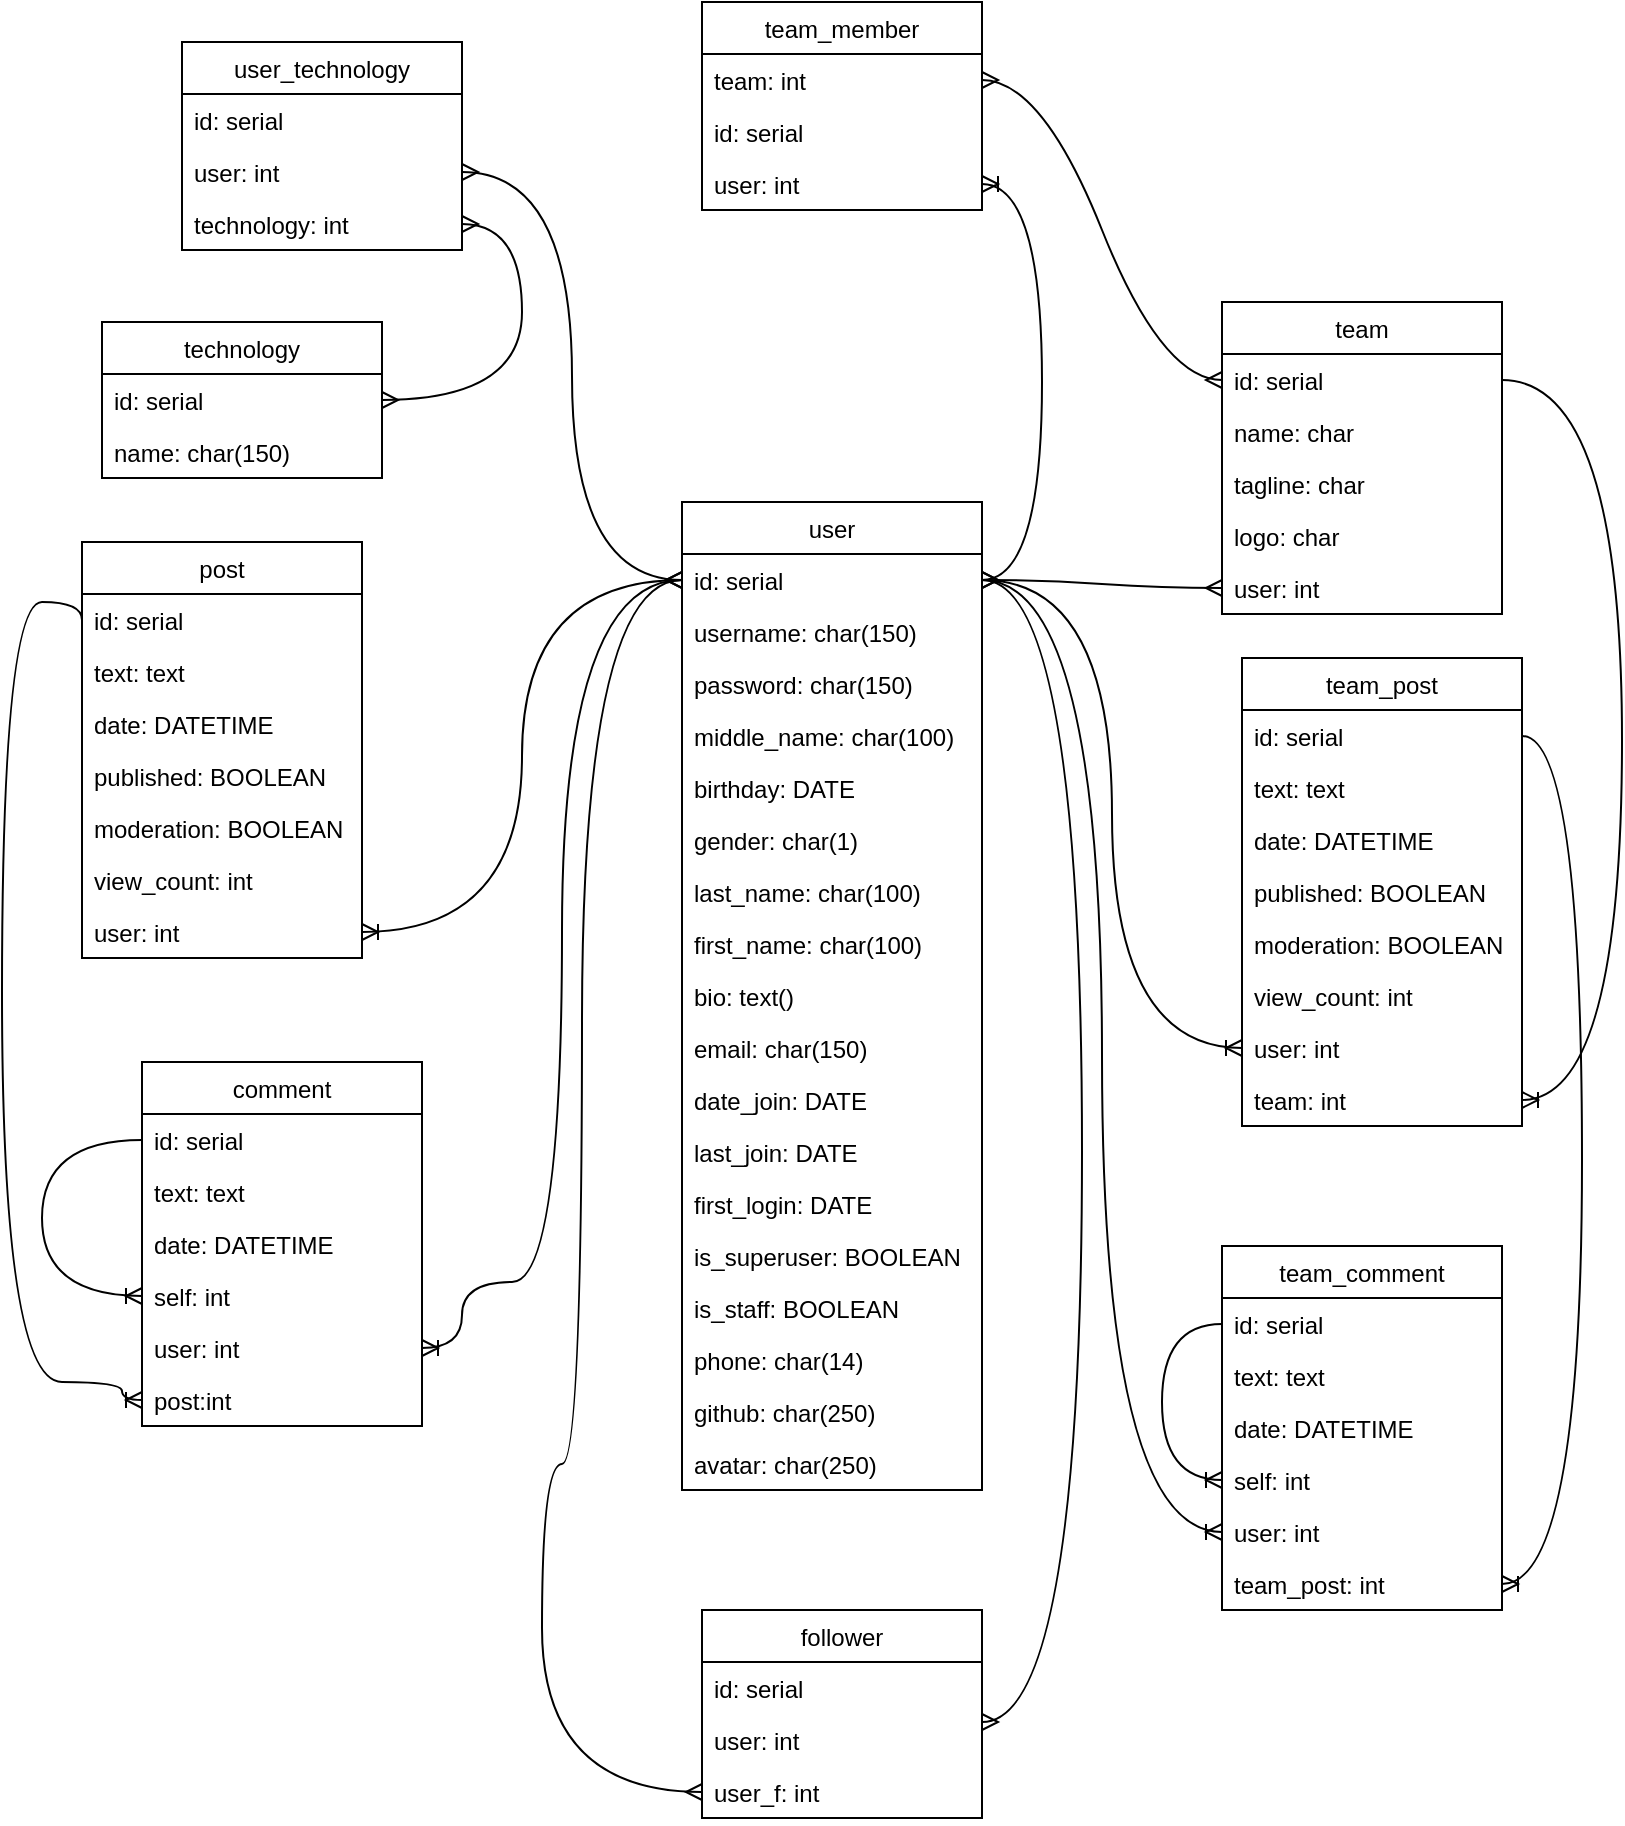 <mxfile version="21.1.1" type="github">
  <diagram name="Page-1" id="c4acf3e9-155e-7222-9cf6-157b1a14988f">
    <mxGraphModel dx="1674" dy="1888" grid="1" gridSize="10" guides="1" tooltips="1" connect="1" arrows="1" fold="1" page="1" pageScale="1" pageWidth="850" pageHeight="1100" background="none" math="0" shadow="0">
      <root>
        <mxCell id="0" />
        <mxCell id="1" parent="0" />
        <object label="user" avatar="char(250)" id="QT2d1rO1spnCva16nApe-1">
          <mxCell style="swimlane;fontStyle=0;childLayout=stackLayout;horizontal=1;startSize=26;fillColor=none;horizontalStack=0;resizeParent=1;resizeParentMax=0;resizeLast=0;collapsible=1;marginBottom=0;" parent="1" vertex="1">
            <mxGeometry x="360" y="60" width="150" height="494" as="geometry" />
          </mxCell>
        </object>
        <mxCell id="QT2d1rO1spnCva16nApe-2" value="id: serial" style="text;strokeColor=none;fillColor=none;align=left;verticalAlign=top;spacingLeft=4;spacingRight=4;overflow=hidden;rotatable=0;points=[[0,0.5],[1,0.5]];portConstraint=eastwest;" parent="QT2d1rO1spnCva16nApe-1" vertex="1">
          <mxGeometry y="26" width="150" height="26" as="geometry" />
        </mxCell>
        <mxCell id="QT2d1rO1spnCva16nApe-3" value="username: char(150)" style="text;strokeColor=none;fillColor=none;align=left;verticalAlign=top;spacingLeft=4;spacingRight=4;overflow=hidden;rotatable=0;points=[[0,0.5],[1,0.5]];portConstraint=eastwest;" parent="QT2d1rO1spnCva16nApe-1" vertex="1">
          <mxGeometry y="52" width="150" height="26" as="geometry" />
        </mxCell>
        <mxCell id="XUlkwa4qAk9UDVguBRfK-6" value="password: char(150)" style="text;strokeColor=none;fillColor=none;align=left;verticalAlign=top;spacingLeft=4;spacingRight=4;overflow=hidden;rotatable=0;points=[[0,0.5],[1,0.5]];portConstraint=eastwest;" parent="QT2d1rO1spnCva16nApe-1" vertex="1">
          <mxGeometry y="78" width="150" height="26" as="geometry" />
        </mxCell>
        <mxCell id="bsMIrbHfjoFy4DHhYpys-8" value="middle_name: char(100)" style="text;strokeColor=none;fillColor=none;align=left;verticalAlign=top;spacingLeft=4;spacingRight=4;overflow=hidden;rotatable=0;points=[[0,0.5],[1,0.5]];portConstraint=eastwest;" parent="QT2d1rO1spnCva16nApe-1" vertex="1">
          <mxGeometry y="104" width="150" height="26" as="geometry" />
        </mxCell>
        <mxCell id="bsMIrbHfjoFy4DHhYpys-11" value="birthday: DATE" style="text;strokeColor=none;fillColor=none;align=left;verticalAlign=top;spacingLeft=4;spacingRight=4;overflow=hidden;rotatable=0;points=[[0,0.5],[1,0.5]];portConstraint=eastwest;" parent="QT2d1rO1spnCva16nApe-1" vertex="1">
          <mxGeometry y="130" width="150" height="26" as="geometry" />
        </mxCell>
        <mxCell id="bsMIrbHfjoFy4DHhYpys-7" value="gender: char(1)" style="text;strokeColor=none;fillColor=none;align=left;verticalAlign=top;spacingLeft=4;spacingRight=4;overflow=hidden;rotatable=0;points=[[0,0.5],[1,0.5]];portConstraint=eastwest;" parent="QT2d1rO1spnCva16nApe-1" vertex="1">
          <mxGeometry y="156" width="150" height="26" as="geometry" />
        </mxCell>
        <mxCell id="bsMIrbHfjoFy4DHhYpys-12" value="last_name: char(100)" style="text;strokeColor=none;fillColor=none;align=left;verticalAlign=top;spacingLeft=4;spacingRight=4;overflow=hidden;rotatable=0;points=[[0,0.5],[1,0.5]];portConstraint=eastwest;" parent="QT2d1rO1spnCva16nApe-1" vertex="1">
          <mxGeometry y="182" width="150" height="26" as="geometry" />
        </mxCell>
        <mxCell id="bsMIrbHfjoFy4DHhYpys-13" value="first_name: char(100)" style="text;strokeColor=none;fillColor=none;align=left;verticalAlign=top;spacingLeft=4;spacingRight=4;overflow=hidden;rotatable=0;points=[[0,0.5],[1,0.5]];portConstraint=eastwest;" parent="QT2d1rO1spnCva16nApe-1" vertex="1">
          <mxGeometry y="208" width="150" height="26" as="geometry" />
        </mxCell>
        <mxCell id="bsMIrbHfjoFy4DHhYpys-4" value="bio: text()" style="text;strokeColor=none;fillColor=none;align=left;verticalAlign=top;spacingLeft=4;spacingRight=4;overflow=hidden;rotatable=0;points=[[0,0.5],[1,0.5]];portConstraint=eastwest;" parent="QT2d1rO1spnCva16nApe-1" vertex="1">
          <mxGeometry y="234" width="150" height="26" as="geometry" />
        </mxCell>
        <mxCell id="XUlkwa4qAk9UDVguBRfK-8" value="email: char(150)" style="text;strokeColor=none;fillColor=none;align=left;verticalAlign=top;spacingLeft=4;spacingRight=4;overflow=hidden;rotatable=0;points=[[0,0.5],[1,0.5]];portConstraint=eastwest;" parent="QT2d1rO1spnCva16nApe-1" vertex="1">
          <mxGeometry y="260" width="150" height="26" as="geometry" />
        </mxCell>
        <mxCell id="XUlkwa4qAk9UDVguBRfK-7" value="date_join: DATE" style="text;strokeColor=none;fillColor=none;align=left;verticalAlign=top;spacingLeft=4;spacingRight=4;overflow=hidden;rotatable=0;points=[[0,0.5],[1,0.5]];portConstraint=eastwest;" parent="QT2d1rO1spnCva16nApe-1" vertex="1">
          <mxGeometry y="286" width="150" height="26" as="geometry" />
        </mxCell>
        <mxCell id="XUlkwa4qAk9UDVguBRfK-5" value="last_join: DATE" style="text;strokeColor=none;fillColor=none;align=left;verticalAlign=top;spacingLeft=4;spacingRight=4;overflow=hidden;rotatable=0;points=[[0,0.5],[1,0.5]];portConstraint=eastwest;" parent="QT2d1rO1spnCva16nApe-1" vertex="1">
          <mxGeometry y="312" width="150" height="26" as="geometry" />
        </mxCell>
        <mxCell id="XUlkwa4qAk9UDVguBRfK-4" value="first_login: DATE" style="text;strokeColor=none;fillColor=none;align=left;verticalAlign=top;spacingLeft=4;spacingRight=4;overflow=hidden;rotatable=0;points=[[0,0.5],[1,0.5]];portConstraint=eastwest;" parent="QT2d1rO1spnCva16nApe-1" vertex="1">
          <mxGeometry y="338" width="150" height="26" as="geometry" />
        </mxCell>
        <mxCell id="XUlkwa4qAk9UDVguBRfK-13" value="is_superuser: BOOLEAN" style="text;strokeColor=none;fillColor=none;align=left;verticalAlign=top;spacingLeft=4;spacingRight=4;overflow=hidden;rotatable=0;points=[[0,0.5],[1,0.5]];portConstraint=eastwest;" parent="QT2d1rO1spnCva16nApe-1" vertex="1">
          <mxGeometry y="364" width="150" height="26" as="geometry" />
        </mxCell>
        <mxCell id="XUlkwa4qAk9UDVguBRfK-12" value="is_staff: BOOLEAN" style="text;strokeColor=none;fillColor=none;align=left;verticalAlign=top;spacingLeft=4;spacingRight=4;overflow=hidden;rotatable=0;points=[[0,0.5],[1,0.5]];portConstraint=eastwest;" parent="QT2d1rO1spnCva16nApe-1" vertex="1">
          <mxGeometry y="390" width="150" height="26" as="geometry" />
        </mxCell>
        <mxCell id="XUlkwa4qAk9UDVguBRfK-11" value="phone: char(14)" style="text;strokeColor=none;fillColor=none;align=left;verticalAlign=top;spacingLeft=4;spacingRight=4;overflow=hidden;rotatable=0;points=[[0,0.5],[1,0.5]];portConstraint=eastwest;" parent="QT2d1rO1spnCva16nApe-1" vertex="1">
          <mxGeometry y="416" width="150" height="26" as="geometry" />
        </mxCell>
        <mxCell id="bsMIrbHfjoFy4DHhYpys-5" value="github: char(250)" style="text;strokeColor=none;fillColor=none;align=left;verticalAlign=top;spacingLeft=4;spacingRight=4;overflow=hidden;rotatable=0;points=[[0,0.5],[1,0.5]];portConstraint=eastwest;" parent="QT2d1rO1spnCva16nApe-1" vertex="1">
          <mxGeometry y="442" width="150" height="26" as="geometry" />
        </mxCell>
        <mxCell id="XUlkwa4qAk9UDVguBRfK-10" value="avatar: char(250)" style="text;strokeColor=none;fillColor=none;align=left;verticalAlign=top;spacingLeft=4;spacingRight=4;overflow=hidden;rotatable=0;points=[[0,0.5],[1,0.5]];portConstraint=eastwest;" parent="QT2d1rO1spnCva16nApe-1" vertex="1">
          <mxGeometry y="468" width="150" height="26" as="geometry" />
        </mxCell>
        <mxCell id="bsMIrbHfjoFy4DHhYpys-14" value="user_technology" style="swimlane;fontStyle=0;childLayout=stackLayout;horizontal=1;startSize=26;fillColor=none;horizontalStack=0;resizeParent=1;resizeParentMax=0;resizeLast=0;collapsible=1;marginBottom=0;" parent="1" vertex="1">
          <mxGeometry x="110" y="-170" width="140" height="104" as="geometry" />
        </mxCell>
        <mxCell id="bsMIrbHfjoFy4DHhYpys-15" value="id: serial" style="text;strokeColor=none;fillColor=none;align=left;verticalAlign=top;spacingLeft=4;spacingRight=4;overflow=hidden;rotatable=0;points=[[0,0.5],[1,0.5]];portConstraint=eastwest;" parent="bsMIrbHfjoFy4DHhYpys-14" vertex="1">
          <mxGeometry y="26" width="140" height="26" as="geometry" />
        </mxCell>
        <mxCell id="bsMIrbHfjoFy4DHhYpys-16" value="user: int" style="text;strokeColor=none;fillColor=none;align=left;verticalAlign=top;spacingLeft=4;spacingRight=4;overflow=hidden;rotatable=0;points=[[0,0.5],[1,0.5]];portConstraint=eastwest;" parent="bsMIrbHfjoFy4DHhYpys-14" vertex="1">
          <mxGeometry y="52" width="140" height="26" as="geometry" />
        </mxCell>
        <mxCell id="bsMIrbHfjoFy4DHhYpys-17" value="technology: int" style="text;strokeColor=none;fillColor=none;align=left;verticalAlign=top;spacingLeft=4;spacingRight=4;overflow=hidden;rotatable=0;points=[[0,0.5],[1,0.5]];portConstraint=eastwest;" parent="bsMIrbHfjoFy4DHhYpys-14" vertex="1">
          <mxGeometry y="78" width="140" height="26" as="geometry" />
        </mxCell>
        <mxCell id="bsMIrbHfjoFy4DHhYpys-18" value="technology" style="swimlane;fontStyle=0;childLayout=stackLayout;horizontal=1;startSize=26;fillColor=none;horizontalStack=0;resizeParent=1;resizeParentMax=0;resizeLast=0;collapsible=1;marginBottom=0;" parent="1" vertex="1">
          <mxGeometry x="70" y="-30" width="140" height="78" as="geometry" />
        </mxCell>
        <mxCell id="bsMIrbHfjoFy4DHhYpys-19" value="id: serial" style="text;strokeColor=none;fillColor=none;align=left;verticalAlign=top;spacingLeft=4;spacingRight=4;overflow=hidden;rotatable=0;points=[[0,0.5],[1,0.5]];portConstraint=eastwest;" parent="bsMIrbHfjoFy4DHhYpys-18" vertex="1">
          <mxGeometry y="26" width="140" height="26" as="geometry" />
        </mxCell>
        <mxCell id="bsMIrbHfjoFy4DHhYpys-20" value="name: char(150)" style="text;strokeColor=none;fillColor=none;align=left;verticalAlign=top;spacingLeft=4;spacingRight=4;overflow=hidden;rotatable=0;points=[[0,0.5],[1,0.5]];portConstraint=eastwest;" parent="bsMIrbHfjoFy4DHhYpys-18" vertex="1">
          <mxGeometry y="52" width="140" height="26" as="geometry" />
        </mxCell>
        <mxCell id="bsMIrbHfjoFy4DHhYpys-24" value="" style="edgeStyle=orthogonalEdgeStyle;fontSize=12;html=1;endArrow=ERmany;startArrow=ERmany;rounded=0;exitX=1;exitY=0.5;exitDx=0;exitDy=0;curved=1;" parent="1" source="bsMIrbHfjoFy4DHhYpys-19" target="bsMIrbHfjoFy4DHhYpys-17" edge="1">
          <mxGeometry width="100" height="100" relative="1" as="geometry">
            <mxPoint x="190" y="262" as="sourcePoint" />
            <mxPoint x="290" y="162" as="targetPoint" />
            <Array as="points">
              <mxPoint x="280" y="9" />
              <mxPoint x="280" y="-79" />
            </Array>
          </mxGeometry>
        </mxCell>
        <mxCell id="bsMIrbHfjoFy4DHhYpys-29" value="" style="edgeStyle=orthogonalEdgeStyle;fontSize=12;html=1;endArrow=ERmany;startArrow=ERmany;rounded=0;curved=1;" parent="1" source="bsMIrbHfjoFy4DHhYpys-16" target="QT2d1rO1spnCva16nApe-2" edge="1">
          <mxGeometry width="100" height="100" relative="1" as="geometry">
            <mxPoint x="380" y="190" as="sourcePoint" />
            <mxPoint x="480" y="90" as="targetPoint" />
          </mxGeometry>
        </mxCell>
        <mxCell id="oiJIwe3zdlfVZAw_WxB4-13" value="follower" style="swimlane;fontStyle=0;childLayout=stackLayout;horizontal=1;startSize=26;fillColor=none;horizontalStack=0;resizeParent=1;resizeParentMax=0;resizeLast=0;collapsible=1;marginBottom=0;" parent="1" vertex="1">
          <mxGeometry x="370" y="614" width="140" height="104" as="geometry" />
        </mxCell>
        <mxCell id="oiJIwe3zdlfVZAw_WxB4-14" value="id: serial" style="text;strokeColor=none;fillColor=none;align=left;verticalAlign=top;spacingLeft=4;spacingRight=4;overflow=hidden;rotatable=0;points=[[0,0.5],[1,0.5]];portConstraint=eastwest;" parent="oiJIwe3zdlfVZAw_WxB4-13" vertex="1">
          <mxGeometry y="26" width="140" height="26" as="geometry" />
        </mxCell>
        <mxCell id="oiJIwe3zdlfVZAw_WxB4-15" value="user: int" style="text;strokeColor=none;fillColor=none;align=left;verticalAlign=top;spacingLeft=4;spacingRight=4;overflow=hidden;rotatable=0;points=[[0,0.5],[1,0.5]];portConstraint=eastwest;" parent="oiJIwe3zdlfVZAw_WxB4-13" vertex="1">
          <mxGeometry y="52" width="140" height="26" as="geometry" />
        </mxCell>
        <mxCell id="oiJIwe3zdlfVZAw_WxB4-16" value="user_f: int" style="text;strokeColor=none;fillColor=none;align=left;verticalAlign=top;spacingLeft=4;spacingRight=4;overflow=hidden;rotatable=0;points=[[0,0.5],[1,0.5]];portConstraint=eastwest;" parent="oiJIwe3zdlfVZAw_WxB4-13" vertex="1">
          <mxGeometry y="78" width="140" height="26" as="geometry" />
        </mxCell>
        <mxCell id="oiJIwe3zdlfVZAw_WxB4-17" value="team_member" style="swimlane;fontStyle=0;childLayout=stackLayout;horizontal=1;startSize=26;fillColor=none;horizontalStack=0;resizeParent=1;resizeParentMax=0;resizeLast=0;collapsible=1;marginBottom=0;" parent="1" vertex="1">
          <mxGeometry x="370" y="-190" width="140" height="104" as="geometry" />
        </mxCell>
        <mxCell id="oiJIwe3zdlfVZAw_WxB4-20" value="team: int" style="text;strokeColor=none;fillColor=none;align=left;verticalAlign=top;spacingLeft=4;spacingRight=4;overflow=hidden;rotatable=0;points=[[0,0.5],[1,0.5]];portConstraint=eastwest;" parent="oiJIwe3zdlfVZAw_WxB4-17" vertex="1">
          <mxGeometry y="26" width="140" height="26" as="geometry" />
        </mxCell>
        <mxCell id="oiJIwe3zdlfVZAw_WxB4-18" value="id: serial" style="text;strokeColor=none;fillColor=none;align=left;verticalAlign=top;spacingLeft=4;spacingRight=4;overflow=hidden;rotatable=0;points=[[0,0.5],[1,0.5]];portConstraint=eastwest;" parent="oiJIwe3zdlfVZAw_WxB4-17" vertex="1">
          <mxGeometry y="52" width="140" height="26" as="geometry" />
        </mxCell>
        <mxCell id="oiJIwe3zdlfVZAw_WxB4-19" value="user: int" style="text;strokeColor=none;fillColor=none;align=left;verticalAlign=top;spacingLeft=4;spacingRight=4;overflow=hidden;rotatable=0;points=[[0,0.5],[1,0.5]];portConstraint=eastwest;" parent="oiJIwe3zdlfVZAw_WxB4-17" vertex="1">
          <mxGeometry y="78" width="140" height="26" as="geometry" />
        </mxCell>
        <mxCell id="oiJIwe3zdlfVZAw_WxB4-21" value="team" style="swimlane;fontStyle=0;childLayout=stackLayout;horizontal=1;startSize=26;fillColor=none;horizontalStack=0;resizeParent=1;resizeParentMax=0;resizeLast=0;collapsible=1;marginBottom=0;" parent="1" vertex="1">
          <mxGeometry x="630" y="-40" width="140" height="156" as="geometry" />
        </mxCell>
        <mxCell id="oiJIwe3zdlfVZAw_WxB4-22" value="id: serial" style="text;strokeColor=none;fillColor=none;align=left;verticalAlign=top;spacingLeft=4;spacingRight=4;overflow=hidden;rotatable=0;points=[[0,0.5],[1,0.5]];portConstraint=eastwest;" parent="oiJIwe3zdlfVZAw_WxB4-21" vertex="1">
          <mxGeometry y="26" width="140" height="26" as="geometry" />
        </mxCell>
        <mxCell id="oiJIwe3zdlfVZAw_WxB4-72" value="name: char" style="text;strokeColor=none;fillColor=none;align=left;verticalAlign=top;spacingLeft=4;spacingRight=4;overflow=hidden;rotatable=0;points=[[0,0.5],[1,0.5]];portConstraint=eastwest;" parent="oiJIwe3zdlfVZAw_WxB4-21" vertex="1">
          <mxGeometry y="52" width="140" height="26" as="geometry" />
        </mxCell>
        <mxCell id="oiJIwe3zdlfVZAw_WxB4-23" value="tagline: char" style="text;strokeColor=none;fillColor=none;align=left;verticalAlign=top;spacingLeft=4;spacingRight=4;overflow=hidden;rotatable=0;points=[[0,0.5],[1,0.5]];portConstraint=eastwest;" parent="oiJIwe3zdlfVZAw_WxB4-21" vertex="1">
          <mxGeometry y="78" width="140" height="26" as="geometry" />
        </mxCell>
        <mxCell id="oiJIwe3zdlfVZAw_WxB4-24" value="logo: char" style="text;strokeColor=none;fillColor=none;align=left;verticalAlign=top;spacingLeft=4;spacingRight=4;overflow=hidden;rotatable=0;points=[[0,0.5],[1,0.5]];portConstraint=eastwest;" parent="oiJIwe3zdlfVZAw_WxB4-21" vertex="1">
          <mxGeometry y="104" width="140" height="26" as="geometry" />
        </mxCell>
        <mxCell id="oiJIwe3zdlfVZAw_WxB4-29" value="user: int" style="text;strokeColor=none;fillColor=none;align=left;verticalAlign=top;spacingLeft=4;spacingRight=4;overflow=hidden;rotatable=0;points=[[0,0.5],[1,0.5]];portConstraint=eastwest;" parent="oiJIwe3zdlfVZAw_WxB4-21" vertex="1">
          <mxGeometry y="130" width="140" height="26" as="geometry" />
        </mxCell>
        <mxCell id="oiJIwe3zdlfVZAw_WxB4-35" value="team_post" style="swimlane;fontStyle=0;childLayout=stackLayout;horizontal=1;startSize=26;fillColor=none;horizontalStack=0;resizeParent=1;resizeParentMax=0;resizeLast=0;collapsible=1;marginBottom=0;" parent="1" vertex="1">
          <mxGeometry x="640" y="138" width="140" height="234" as="geometry" />
        </mxCell>
        <mxCell id="oiJIwe3zdlfVZAw_WxB4-36" value="id: serial" style="text;strokeColor=none;fillColor=none;align=left;verticalAlign=top;spacingLeft=4;spacingRight=4;overflow=hidden;rotatable=0;points=[[0,0.5],[1,0.5]];portConstraint=eastwest;" parent="oiJIwe3zdlfVZAw_WxB4-35" vertex="1">
          <mxGeometry y="26" width="140" height="26" as="geometry" />
        </mxCell>
        <mxCell id="oiJIwe3zdlfVZAw_WxB4-37" value="text: text" style="text;strokeColor=none;fillColor=none;align=left;verticalAlign=top;spacingLeft=4;spacingRight=4;overflow=hidden;rotatable=0;points=[[0,0.5],[1,0.5]];portConstraint=eastwest;" parent="oiJIwe3zdlfVZAw_WxB4-35" vertex="1">
          <mxGeometry y="52" width="140" height="26" as="geometry" />
        </mxCell>
        <mxCell id="oiJIwe3zdlfVZAw_WxB4-38" value="date: DATETIME" style="text;strokeColor=none;fillColor=none;align=left;verticalAlign=top;spacingLeft=4;spacingRight=4;overflow=hidden;rotatable=0;points=[[0,0.5],[1,0.5]];portConstraint=eastwest;" parent="oiJIwe3zdlfVZAw_WxB4-35" vertex="1">
          <mxGeometry y="78" width="140" height="26" as="geometry" />
        </mxCell>
        <mxCell id="oiJIwe3zdlfVZAw_WxB4-39" value="published: BOOLEAN" style="text;strokeColor=none;fillColor=none;align=left;verticalAlign=top;spacingLeft=4;spacingRight=4;overflow=hidden;rotatable=0;points=[[0,0.5],[1,0.5]];portConstraint=eastwest;" parent="oiJIwe3zdlfVZAw_WxB4-35" vertex="1">
          <mxGeometry y="104" width="140" height="26" as="geometry" />
        </mxCell>
        <mxCell id="oiJIwe3zdlfVZAw_WxB4-40" value="moderation: BOOLEAN" style="text;strokeColor=none;fillColor=none;align=left;verticalAlign=top;spacingLeft=4;spacingRight=4;overflow=hidden;rotatable=0;points=[[0,0.5],[1,0.5]];portConstraint=eastwest;" parent="oiJIwe3zdlfVZAw_WxB4-35" vertex="1">
          <mxGeometry y="130" width="140" height="26" as="geometry" />
        </mxCell>
        <mxCell id="oiJIwe3zdlfVZAw_WxB4-41" value="view_count: int" style="text;strokeColor=none;fillColor=none;align=left;verticalAlign=top;spacingLeft=4;spacingRight=4;overflow=hidden;rotatable=0;points=[[0,0.5],[1,0.5]];portConstraint=eastwest;" parent="oiJIwe3zdlfVZAw_WxB4-35" vertex="1">
          <mxGeometry y="156" width="140" height="26" as="geometry" />
        </mxCell>
        <mxCell id="oiJIwe3zdlfVZAw_WxB4-43" value="user: int" style="text;strokeColor=none;fillColor=none;align=left;verticalAlign=top;spacingLeft=4;spacingRight=4;overflow=hidden;rotatable=0;points=[[0,0.5],[1,0.5]];portConstraint=eastwest;" parent="oiJIwe3zdlfVZAw_WxB4-35" vertex="1">
          <mxGeometry y="182" width="140" height="26" as="geometry" />
        </mxCell>
        <mxCell id="oiJIwe3zdlfVZAw_WxB4-42" value="team: int" style="text;strokeColor=none;fillColor=none;align=left;verticalAlign=top;spacingLeft=4;spacingRight=4;overflow=hidden;rotatable=0;points=[[0,0.5],[1,0.5]];portConstraint=eastwest;" parent="oiJIwe3zdlfVZAw_WxB4-35" vertex="1">
          <mxGeometry y="208" width="140" height="26" as="geometry" />
        </mxCell>
        <mxCell id="oiJIwe3zdlfVZAw_WxB4-52" value="team_comment" style="swimlane;fontStyle=0;childLayout=stackLayout;horizontal=1;startSize=26;fillColor=none;horizontalStack=0;resizeParent=1;resizeParentMax=0;resizeLast=0;collapsible=1;marginBottom=0;" parent="1" vertex="1">
          <mxGeometry x="630" y="432" width="140" height="182" as="geometry" />
        </mxCell>
        <mxCell id="oiJIwe3zdlfVZAw_WxB4-53" value="id: serial" style="text;strokeColor=none;fillColor=none;align=left;verticalAlign=top;spacingLeft=4;spacingRight=4;overflow=hidden;rotatable=0;points=[[0,0.5],[1,0.5]];portConstraint=eastwest;" parent="oiJIwe3zdlfVZAw_WxB4-52" vertex="1">
          <mxGeometry y="26" width="140" height="26" as="geometry" />
        </mxCell>
        <mxCell id="oiJIwe3zdlfVZAw_WxB4-54" value="text: text" style="text;strokeColor=none;fillColor=none;align=left;verticalAlign=top;spacingLeft=4;spacingRight=4;overflow=hidden;rotatable=0;points=[[0,0.5],[1,0.5]];portConstraint=eastwest;" parent="oiJIwe3zdlfVZAw_WxB4-52" vertex="1">
          <mxGeometry y="52" width="140" height="26" as="geometry" />
        </mxCell>
        <mxCell id="oiJIwe3zdlfVZAw_WxB4-55" value="date: DATETIME" style="text;strokeColor=none;fillColor=none;align=left;verticalAlign=top;spacingLeft=4;spacingRight=4;overflow=hidden;rotatable=0;points=[[0,0.5],[1,0.5]];portConstraint=eastwest;" parent="oiJIwe3zdlfVZAw_WxB4-52" vertex="1">
          <mxGeometry y="78" width="140" height="26" as="geometry" />
        </mxCell>
        <mxCell id="oiJIwe3zdlfVZAw_WxB4-56" value="self: int" style="text;strokeColor=none;fillColor=none;align=left;verticalAlign=top;spacingLeft=4;spacingRight=4;overflow=hidden;rotatable=0;points=[[0,0.5],[1,0.5]];portConstraint=eastwest;" parent="oiJIwe3zdlfVZAw_WxB4-52" vertex="1">
          <mxGeometry y="104" width="140" height="26" as="geometry" />
        </mxCell>
        <mxCell id="oiJIwe3zdlfVZAw_WxB4-57" value="user: int" style="text;strokeColor=none;fillColor=none;align=left;verticalAlign=top;spacingLeft=4;spacingRight=4;overflow=hidden;rotatable=0;points=[[0,0.5],[1,0.5]];portConstraint=eastwest;" parent="oiJIwe3zdlfVZAw_WxB4-52" vertex="1">
          <mxGeometry y="130" width="140" height="26" as="geometry" />
        </mxCell>
        <mxCell id="oiJIwe3zdlfVZAw_WxB4-58" value="team_post: int" style="text;strokeColor=none;fillColor=none;align=left;verticalAlign=top;spacingLeft=4;spacingRight=4;overflow=hidden;rotatable=0;points=[[0,0.5],[1,0.5]];portConstraint=eastwest;" parent="oiJIwe3zdlfVZAw_WxB4-52" vertex="1">
          <mxGeometry y="156" width="140" height="26" as="geometry" />
        </mxCell>
        <mxCell id="oiJIwe3zdlfVZAw_WxB4-62" value="" style="edgeStyle=orthogonalEdgeStyle;fontSize=12;html=1;endArrow=ERoneToMany;rounded=0;curved=1;entryX=0;entryY=0.5;entryDx=0;entryDy=0;exitX=0;exitY=0.5;exitDx=0;exitDy=0;" parent="oiJIwe3zdlfVZAw_WxB4-52" source="oiJIwe3zdlfVZAw_WxB4-53" target="oiJIwe3zdlfVZAw_WxB4-56" edge="1">
          <mxGeometry width="100" height="100" relative="1" as="geometry">
            <mxPoint x="-130" y="68" as="sourcePoint" />
            <mxPoint x="-30" y="-32" as="targetPoint" />
            <Array as="points">
              <mxPoint x="-30" y="39" />
              <mxPoint x="-30" y="117" />
            </Array>
          </mxGeometry>
        </mxCell>
        <mxCell id="oiJIwe3zdlfVZAw_WxB4-60" value="" style="edgeStyle=entityRelationEdgeStyle;fontSize=12;html=1;endArrow=ERoneToMany;rounded=0;curved=1;entryX=1;entryY=0.5;entryDx=0;entryDy=0;" parent="1" source="oiJIwe3zdlfVZAw_WxB4-36" target="oiJIwe3zdlfVZAw_WxB4-58" edge="1">
          <mxGeometry width="100" height="100" relative="1" as="geometry">
            <mxPoint x="950" y="620" as="sourcePoint" />
            <mxPoint x="1050" y="520" as="targetPoint" />
          </mxGeometry>
        </mxCell>
        <mxCell id="oiJIwe3zdlfVZAw_WxB4-63" value="" style="edgeStyle=orthogonalEdgeStyle;fontSize=12;html=1;endArrow=ERoneToMany;rounded=0;curved=1;entryX=0;entryY=0.5;entryDx=0;entryDy=0;" parent="1" source="QT2d1rO1spnCva16nApe-2" target="oiJIwe3zdlfVZAw_WxB4-57" edge="1">
          <mxGeometry width="100" height="100" relative="1" as="geometry">
            <mxPoint x="550" y="730" as="sourcePoint" />
            <mxPoint x="650" y="630" as="targetPoint" />
          </mxGeometry>
        </mxCell>
        <mxCell id="oiJIwe3zdlfVZAw_WxB4-67" value="" style="edgeStyle=entityRelationEdgeStyle;fontSize=12;html=1;endArrow=ERoneToMany;rounded=0;curved=1;" parent="1" source="QT2d1rO1spnCva16nApe-2" target="oiJIwe3zdlfVZAw_WxB4-19" edge="1">
          <mxGeometry width="100" height="100" relative="1" as="geometry">
            <mxPoint x="425" y="30" as="sourcePoint" />
            <mxPoint x="525" y="-70" as="targetPoint" />
          </mxGeometry>
        </mxCell>
        <mxCell id="oiJIwe3zdlfVZAw_WxB4-71" value="" style="edgeStyle=entityRelationEdgeStyle;fontSize=12;html=1;endArrow=ERmany;startArrow=ERmany;rounded=0;curved=1;" parent="1" source="QT2d1rO1spnCva16nApe-2" target="oiJIwe3zdlfVZAw_WxB4-29" edge="1">
          <mxGeometry width="100" height="100" relative="1" as="geometry">
            <mxPoint x="350" y="-70" as="sourcePoint" />
            <mxPoint x="450" y="-170" as="targetPoint" />
          </mxGeometry>
        </mxCell>
        <mxCell id="oiJIwe3zdlfVZAw_WxB4-73" value="" style="edgeStyle=entityRelationEdgeStyle;fontSize=12;html=1;endArrow=ERmany;startArrow=ERmany;rounded=0;curved=1;" parent="1" source="oiJIwe3zdlfVZAw_WxB4-22" target="oiJIwe3zdlfVZAw_WxB4-20" edge="1">
          <mxGeometry width="100" height="100" relative="1" as="geometry">
            <mxPoint x="930" y="-10" as="sourcePoint" />
            <mxPoint x="1030" y="-110" as="targetPoint" />
          </mxGeometry>
        </mxCell>
        <mxCell id="oiJIwe3zdlfVZAw_WxB4-84" value="post" style="swimlane;fontStyle=0;childLayout=stackLayout;horizontal=1;startSize=26;fillColor=none;horizontalStack=0;resizeParent=1;resizeParentMax=0;resizeLast=0;collapsible=1;marginBottom=0;" parent="1" vertex="1">
          <mxGeometry x="60" y="80" width="140" height="208" as="geometry" />
        </mxCell>
        <mxCell id="oiJIwe3zdlfVZAw_WxB4-85" value="id: serial" style="text;strokeColor=none;fillColor=none;align=left;verticalAlign=top;spacingLeft=4;spacingRight=4;overflow=hidden;rotatable=0;points=[[0,0.5],[1,0.5]];portConstraint=eastwest;" parent="oiJIwe3zdlfVZAw_WxB4-84" vertex="1">
          <mxGeometry y="26" width="140" height="26" as="geometry" />
        </mxCell>
        <mxCell id="oiJIwe3zdlfVZAw_WxB4-86" value="text: text" style="text;strokeColor=none;fillColor=none;align=left;verticalAlign=top;spacingLeft=4;spacingRight=4;overflow=hidden;rotatable=0;points=[[0,0.5],[1,0.5]];portConstraint=eastwest;" parent="oiJIwe3zdlfVZAw_WxB4-84" vertex="1">
          <mxGeometry y="52" width="140" height="26" as="geometry" />
        </mxCell>
        <mxCell id="oiJIwe3zdlfVZAw_WxB4-87" value="date: DATETIME" style="text;strokeColor=none;fillColor=none;align=left;verticalAlign=top;spacingLeft=4;spacingRight=4;overflow=hidden;rotatable=0;points=[[0,0.5],[1,0.5]];portConstraint=eastwest;" parent="oiJIwe3zdlfVZAw_WxB4-84" vertex="1">
          <mxGeometry y="78" width="140" height="26" as="geometry" />
        </mxCell>
        <mxCell id="oiJIwe3zdlfVZAw_WxB4-88" value="published: BOOLEAN" style="text;strokeColor=none;fillColor=none;align=left;verticalAlign=top;spacingLeft=4;spacingRight=4;overflow=hidden;rotatable=0;points=[[0,0.5],[1,0.5]];portConstraint=eastwest;" parent="oiJIwe3zdlfVZAw_WxB4-84" vertex="1">
          <mxGeometry y="104" width="140" height="26" as="geometry" />
        </mxCell>
        <mxCell id="oiJIwe3zdlfVZAw_WxB4-89" value="moderation: BOOLEAN" style="text;strokeColor=none;fillColor=none;align=left;verticalAlign=top;spacingLeft=4;spacingRight=4;overflow=hidden;rotatable=0;points=[[0,0.5],[1,0.5]];portConstraint=eastwest;" parent="oiJIwe3zdlfVZAw_WxB4-84" vertex="1">
          <mxGeometry y="130" width="140" height="26" as="geometry" />
        </mxCell>
        <mxCell id="oiJIwe3zdlfVZAw_WxB4-90" value="view_count: int" style="text;strokeColor=none;fillColor=none;align=left;verticalAlign=top;spacingLeft=4;spacingRight=4;overflow=hidden;rotatable=0;points=[[0,0.5],[1,0.5]];portConstraint=eastwest;" parent="oiJIwe3zdlfVZAw_WxB4-84" vertex="1">
          <mxGeometry y="156" width="140" height="26" as="geometry" />
        </mxCell>
        <mxCell id="oiJIwe3zdlfVZAw_WxB4-91" value="user: int" style="text;strokeColor=none;fillColor=none;align=left;verticalAlign=top;spacingLeft=4;spacingRight=4;overflow=hidden;rotatable=0;points=[[0,0.5],[1,0.5]];portConstraint=eastwest;" parent="oiJIwe3zdlfVZAw_WxB4-84" vertex="1">
          <mxGeometry y="182" width="140" height="26" as="geometry" />
        </mxCell>
        <mxCell id="oiJIwe3zdlfVZAw_WxB4-94" value="" style="edgeStyle=orthogonalEdgeStyle;fontSize=12;html=1;endArrow=ERoneToMany;rounded=0;curved=1;entryX=0;entryY=0.5;entryDx=0;entryDy=0;" parent="1" source="QT2d1rO1spnCva16nApe-2" target="oiJIwe3zdlfVZAw_WxB4-43" edge="1">
          <mxGeometry width="100" height="100" relative="1" as="geometry">
            <mxPoint x="610" y="280" as="sourcePoint" />
            <mxPoint x="710" y="180" as="targetPoint" />
          </mxGeometry>
        </mxCell>
        <mxCell id="oiJIwe3zdlfVZAw_WxB4-105" value="comment" style="swimlane;fontStyle=0;childLayout=stackLayout;horizontal=1;startSize=26;fillColor=none;horizontalStack=0;resizeParent=1;resizeParentMax=0;resizeLast=0;collapsible=1;marginBottom=0;" parent="1" vertex="1">
          <mxGeometry x="90" y="340" width="140" height="182" as="geometry" />
        </mxCell>
        <mxCell id="oiJIwe3zdlfVZAw_WxB4-106" value="id: serial" style="text;strokeColor=none;fillColor=none;align=left;verticalAlign=top;spacingLeft=4;spacingRight=4;overflow=hidden;rotatable=0;points=[[0,0.5],[1,0.5]];portConstraint=eastwest;" parent="oiJIwe3zdlfVZAw_WxB4-105" vertex="1">
          <mxGeometry y="26" width="140" height="26" as="geometry" />
        </mxCell>
        <mxCell id="oiJIwe3zdlfVZAw_WxB4-107" value="text: text" style="text;strokeColor=none;fillColor=none;align=left;verticalAlign=top;spacingLeft=4;spacingRight=4;overflow=hidden;rotatable=0;points=[[0,0.5],[1,0.5]];portConstraint=eastwest;" parent="oiJIwe3zdlfVZAw_WxB4-105" vertex="1">
          <mxGeometry y="52" width="140" height="26" as="geometry" />
        </mxCell>
        <mxCell id="oiJIwe3zdlfVZAw_WxB4-108" value="date: DATETIME" style="text;strokeColor=none;fillColor=none;align=left;verticalAlign=top;spacingLeft=4;spacingRight=4;overflow=hidden;rotatable=0;points=[[0,0.5],[1,0.5]];portConstraint=eastwest;" parent="oiJIwe3zdlfVZAw_WxB4-105" vertex="1">
          <mxGeometry y="78" width="140" height="26" as="geometry" />
        </mxCell>
        <mxCell id="oiJIwe3zdlfVZAw_WxB4-109" value="self: int" style="text;strokeColor=none;fillColor=none;align=left;verticalAlign=top;spacingLeft=4;spacingRight=4;overflow=hidden;rotatable=0;points=[[0,0.5],[1,0.5]];portConstraint=eastwest;" parent="oiJIwe3zdlfVZAw_WxB4-105" vertex="1">
          <mxGeometry y="104" width="140" height="26" as="geometry" />
        </mxCell>
        <mxCell id="oiJIwe3zdlfVZAw_WxB4-110" value="user: int" style="text;strokeColor=none;fillColor=none;align=left;verticalAlign=top;spacingLeft=4;spacingRight=4;overflow=hidden;rotatable=0;points=[[0,0.5],[1,0.5]];portConstraint=eastwest;" parent="oiJIwe3zdlfVZAw_WxB4-105" vertex="1">
          <mxGeometry y="130" width="140" height="26" as="geometry" />
        </mxCell>
        <mxCell id="oiJIwe3zdlfVZAw_WxB4-111" value="post:int" style="text;strokeColor=none;fillColor=none;align=left;verticalAlign=top;spacingLeft=4;spacingRight=4;overflow=hidden;rotatable=0;points=[[0,0.5],[1,0.5]];portConstraint=eastwest;" parent="oiJIwe3zdlfVZAw_WxB4-105" vertex="1">
          <mxGeometry y="156" width="140" height="26" as="geometry" />
        </mxCell>
        <mxCell id="oiJIwe3zdlfVZAw_WxB4-112" value="" style="edgeStyle=orthogonalEdgeStyle;fontSize=12;html=1;endArrow=ERoneToMany;rounded=0;curved=1;entryX=0;entryY=0.5;entryDx=0;entryDy=0;exitX=0;exitY=0.5;exitDx=0;exitDy=0;" parent="oiJIwe3zdlfVZAw_WxB4-105" source="oiJIwe3zdlfVZAw_WxB4-106" target="oiJIwe3zdlfVZAw_WxB4-109" edge="1">
          <mxGeometry width="100" height="100" relative="1" as="geometry">
            <mxPoint x="-130" y="68" as="sourcePoint" />
            <mxPoint x="-30" y="-32" as="targetPoint" />
            <Array as="points">
              <mxPoint x="-50" y="39" />
              <mxPoint x="-50" y="117" />
            </Array>
          </mxGeometry>
        </mxCell>
        <mxCell id="oiJIwe3zdlfVZAw_WxB4-113" value="" style="edgeStyle=orthogonalEdgeStyle;fontSize=12;html=1;endArrow=ERoneToMany;rounded=0;curved=1;" parent="1" source="QT2d1rO1spnCva16nApe-2" target="oiJIwe3zdlfVZAw_WxB4-110" edge="1">
          <mxGeometry width="100" height="100" relative="1" as="geometry">
            <mxPoint x="320" y="800" as="sourcePoint" />
            <mxPoint x="420" y="700" as="targetPoint" />
            <Array as="points">
              <mxPoint x="300" y="99" />
              <mxPoint x="300" y="450" />
              <mxPoint x="250" y="450" />
              <mxPoint x="250" y="483" />
            </Array>
          </mxGeometry>
        </mxCell>
        <mxCell id="oiJIwe3zdlfVZAw_WxB4-116" value="" style="edgeStyle=orthogonalEdgeStyle;fontSize=12;html=1;endArrow=ERmany;startArrow=ERmany;rounded=0;curved=1;" parent="1" source="QT2d1rO1spnCva16nApe-2" target="oiJIwe3zdlfVZAw_WxB4-15" edge="1">
          <mxGeometry width="100" height="100" relative="1" as="geometry">
            <mxPoint x="460" y="780" as="sourcePoint" />
            <mxPoint x="560" y="680" as="targetPoint" />
            <Array as="points">
              <mxPoint x="560" y="99" />
              <mxPoint x="560" y="670" />
            </Array>
          </mxGeometry>
        </mxCell>
        <mxCell id="oiJIwe3zdlfVZAw_WxB4-118" value="" style="edgeStyle=orthogonalEdgeStyle;fontSize=12;html=1;endArrow=ERoneToMany;rounded=0;curved=1;" parent="1" source="QT2d1rO1spnCva16nApe-2" target="oiJIwe3zdlfVZAw_WxB4-91" edge="1">
          <mxGeometry width="100" height="100" relative="1" as="geometry">
            <mxPoint x="150" y="620" as="sourcePoint" />
            <mxPoint x="250" y="520" as="targetPoint" />
          </mxGeometry>
        </mxCell>
        <mxCell id="oiJIwe3zdlfVZAw_WxB4-119" value="" style="edgeStyle=orthogonalEdgeStyle;fontSize=12;html=1;endArrow=ERmany;startArrow=ERmany;rounded=0;curved=1;entryX=0;entryY=0.5;entryDx=0;entryDy=0;" parent="1" source="QT2d1rO1spnCva16nApe-2" target="oiJIwe3zdlfVZAw_WxB4-16" edge="1">
          <mxGeometry width="100" height="100" relative="1" as="geometry">
            <mxPoint x="410" y="710" as="sourcePoint" />
            <mxPoint x="510" y="610" as="targetPoint" />
            <Array as="points">
              <mxPoint x="310" y="99" />
              <mxPoint x="310" y="541" />
              <mxPoint x="290" y="541" />
              <mxPoint x="290" y="705" />
            </Array>
          </mxGeometry>
        </mxCell>
        <mxCell id="oiJIwe3zdlfVZAw_WxB4-120" value="" style="edgeStyle=orthogonalEdgeStyle;fontSize=12;html=1;endArrow=ERoneToMany;rounded=0;curved=1;exitX=0;exitY=0.5;exitDx=0;exitDy=0;" parent="1" source="oiJIwe3zdlfVZAw_WxB4-85" target="oiJIwe3zdlfVZAw_WxB4-111" edge="1">
          <mxGeometry width="100" height="100" relative="1" as="geometry">
            <mxPoint x="10" y="800" as="sourcePoint" />
            <mxPoint x="110" y="700" as="targetPoint" />
            <Array as="points">
              <mxPoint x="60" y="110" />
              <mxPoint x="20" y="110" />
              <mxPoint x="20" y="500" />
              <mxPoint x="80" y="500" />
              <mxPoint x="80" y="509" />
            </Array>
          </mxGeometry>
        </mxCell>
        <mxCell id="oiJIwe3zdlfVZAw_WxB4-130" value="" style="edgeStyle=orthogonalEdgeStyle;fontSize=12;html=1;endArrow=ERoneToMany;rounded=0;curved=1;" parent="1" source="oiJIwe3zdlfVZAw_WxB4-22" target="oiJIwe3zdlfVZAw_WxB4-42" edge="1">
          <mxGeometry width="100" height="100" relative="1" as="geometry">
            <mxPoint x="590" y="490" as="sourcePoint" />
            <mxPoint x="690" y="390" as="targetPoint" />
            <Array as="points">
              <mxPoint x="830" y="-1" />
              <mxPoint x="830" y="359" />
            </Array>
          </mxGeometry>
        </mxCell>
      </root>
    </mxGraphModel>
  </diagram>
</mxfile>
